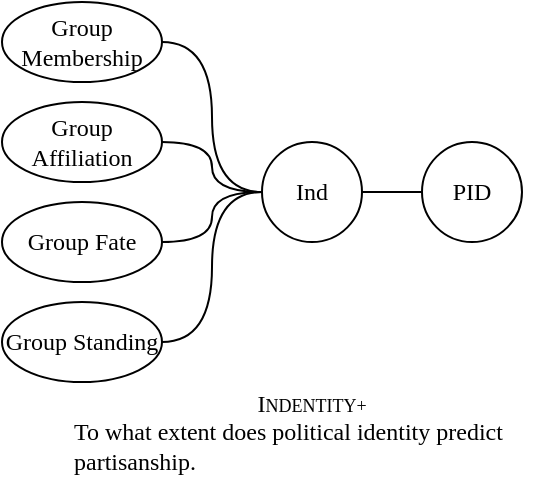 <mxfile version="27.0.9">
  <diagram name="Page-1" id="-Bxc7u3yg_VeK6UB1c9b">
    <mxGraphModel dx="705" dy="475" grid="1" gridSize="10" guides="1" tooltips="1" connect="1" arrows="1" fold="1" page="1" pageScale="1" pageWidth="850" pageHeight="1100" math="0" shadow="0">
      <root>
        <mxCell id="0" />
        <mxCell id="1" parent="0" />
        <mxCell id="fFXdAR2xq6Fvy4QPpZ8s-3" style="edgeStyle=orthogonalEdgeStyle;rounded=0;orthogonalLoop=1;jettySize=auto;html=1;exitX=1;exitY=0.5;exitDx=0;exitDy=0;entryX=0;entryY=0.5;entryDx=0;entryDy=0;endArrow=none;startFill=0;" edge="1" parent="1" source="fFXdAR2xq6Fvy4QPpZ8s-1" target="fFXdAR2xq6Fvy4QPpZ8s-2">
          <mxGeometry relative="1" as="geometry" />
        </mxCell>
        <mxCell id="fFXdAR2xq6Fvy4QPpZ8s-1" value="Ind" style="ellipse;whiteSpace=wrap;html=1;aspect=fixed;fontFamily=Times New Roman;" vertex="1" parent="1">
          <mxGeometry x="140" y="80" width="50" height="50" as="geometry" />
        </mxCell>
        <mxCell id="fFXdAR2xq6Fvy4QPpZ8s-2" value="PID" style="ellipse;whiteSpace=wrap;html=1;aspect=fixed;fontFamily=Times New Roman;" vertex="1" parent="1">
          <mxGeometry x="220" y="80" width="50" height="50" as="geometry" />
        </mxCell>
        <mxCell id="fFXdAR2xq6Fvy4QPpZ8s-10" style="edgeStyle=orthogonalEdgeStyle;rounded=0;orthogonalLoop=1;jettySize=auto;html=1;exitX=1;exitY=0.5;exitDx=0;exitDy=0;entryX=0;entryY=0.5;entryDx=0;entryDy=0;curved=1;endArrow=none;startFill=0;" edge="1" parent="1" source="fFXdAR2xq6Fvy4QPpZ8s-6" target="fFXdAR2xq6Fvy4QPpZ8s-1">
          <mxGeometry relative="1" as="geometry" />
        </mxCell>
        <mxCell id="fFXdAR2xq6Fvy4QPpZ8s-6" value="Group Membership" style="ellipse;whiteSpace=wrap;html=1;fontFamily=Times New Roman;" vertex="1" parent="1">
          <mxGeometry x="10" y="10" width="80" height="40" as="geometry" />
        </mxCell>
        <mxCell id="fFXdAR2xq6Fvy4QPpZ8s-7" value="Group Affiliation" style="ellipse;whiteSpace=wrap;html=1;fontFamily=Times New Roman;" vertex="1" parent="1">
          <mxGeometry x="10" y="60" width="80" height="40" as="geometry" />
        </mxCell>
        <mxCell id="fFXdAR2xq6Fvy4QPpZ8s-8" value="Group Fate" style="ellipse;whiteSpace=wrap;html=1;fontFamily=Times New Roman;" vertex="1" parent="1">
          <mxGeometry x="10" y="110" width="80" height="40" as="geometry" />
        </mxCell>
        <mxCell id="fFXdAR2xq6Fvy4QPpZ8s-9" value="Group Standing" style="ellipse;whiteSpace=wrap;html=1;fontFamily=Times New Roman;" vertex="1" parent="1">
          <mxGeometry x="10" y="160" width="80" height="40" as="geometry" />
        </mxCell>
        <mxCell id="fFXdAR2xq6Fvy4QPpZ8s-11" style="edgeStyle=orthogonalEdgeStyle;rounded=0;orthogonalLoop=1;jettySize=auto;html=1;entryX=1;entryY=0.5;entryDx=0;entryDy=0;curved=1;endArrow=none;startFill=0;exitX=0;exitY=0.5;exitDx=0;exitDy=0;" edge="1" parent="1" source="fFXdAR2xq6Fvy4QPpZ8s-1" target="fFXdAR2xq6Fvy4QPpZ8s-7">
          <mxGeometry relative="1" as="geometry">
            <mxPoint x="110" y="110" as="sourcePoint" />
            <mxPoint x="210" y="205" as="targetPoint" />
          </mxGeometry>
        </mxCell>
        <mxCell id="fFXdAR2xq6Fvy4QPpZ8s-12" style="edgeStyle=orthogonalEdgeStyle;rounded=0;orthogonalLoop=1;jettySize=auto;html=1;exitX=1;exitY=0.5;exitDx=0;exitDy=0;entryX=0;entryY=0.5;entryDx=0;entryDy=0;curved=1;endArrow=none;startFill=0;" edge="1" parent="1" source="fFXdAR2xq6Fvy4QPpZ8s-8" target="fFXdAR2xq6Fvy4QPpZ8s-1">
          <mxGeometry relative="1" as="geometry">
            <mxPoint x="140" y="190" as="sourcePoint" />
            <mxPoint x="190" y="265" as="targetPoint" />
          </mxGeometry>
        </mxCell>
        <mxCell id="fFXdAR2xq6Fvy4QPpZ8s-13" style="edgeStyle=orthogonalEdgeStyle;rounded=0;orthogonalLoop=1;jettySize=auto;html=1;exitX=1;exitY=0.5;exitDx=0;exitDy=0;entryX=0;entryY=0.5;entryDx=0;entryDy=0;curved=1;endArrow=none;startFill=0;" edge="1" parent="1" source="fFXdAR2xq6Fvy4QPpZ8s-9" target="fFXdAR2xq6Fvy4QPpZ8s-1">
          <mxGeometry relative="1" as="geometry">
            <mxPoint x="130" y="200" as="sourcePoint" />
            <mxPoint x="180" y="275" as="targetPoint" />
          </mxGeometry>
        </mxCell>
        <mxCell id="fFXdAR2xq6Fvy4QPpZ8s-14" value="I&lt;font style=&quot;font-size: 9px;&quot;&gt;NDENTITY+&lt;/font&gt;&lt;div style=&quot;text-align: left;&quot;&gt;To what extent does political identity predict partisanship.&lt;/div&gt;" style="text;html=1;align=center;verticalAlign=middle;whiteSpace=wrap;rounded=0;horizontal=1;fontFamily=Times New Roman;" vertex="1" parent="1">
          <mxGeometry x="45" y="210" width="240" height="30" as="geometry" />
        </mxCell>
      </root>
    </mxGraphModel>
  </diagram>
</mxfile>
